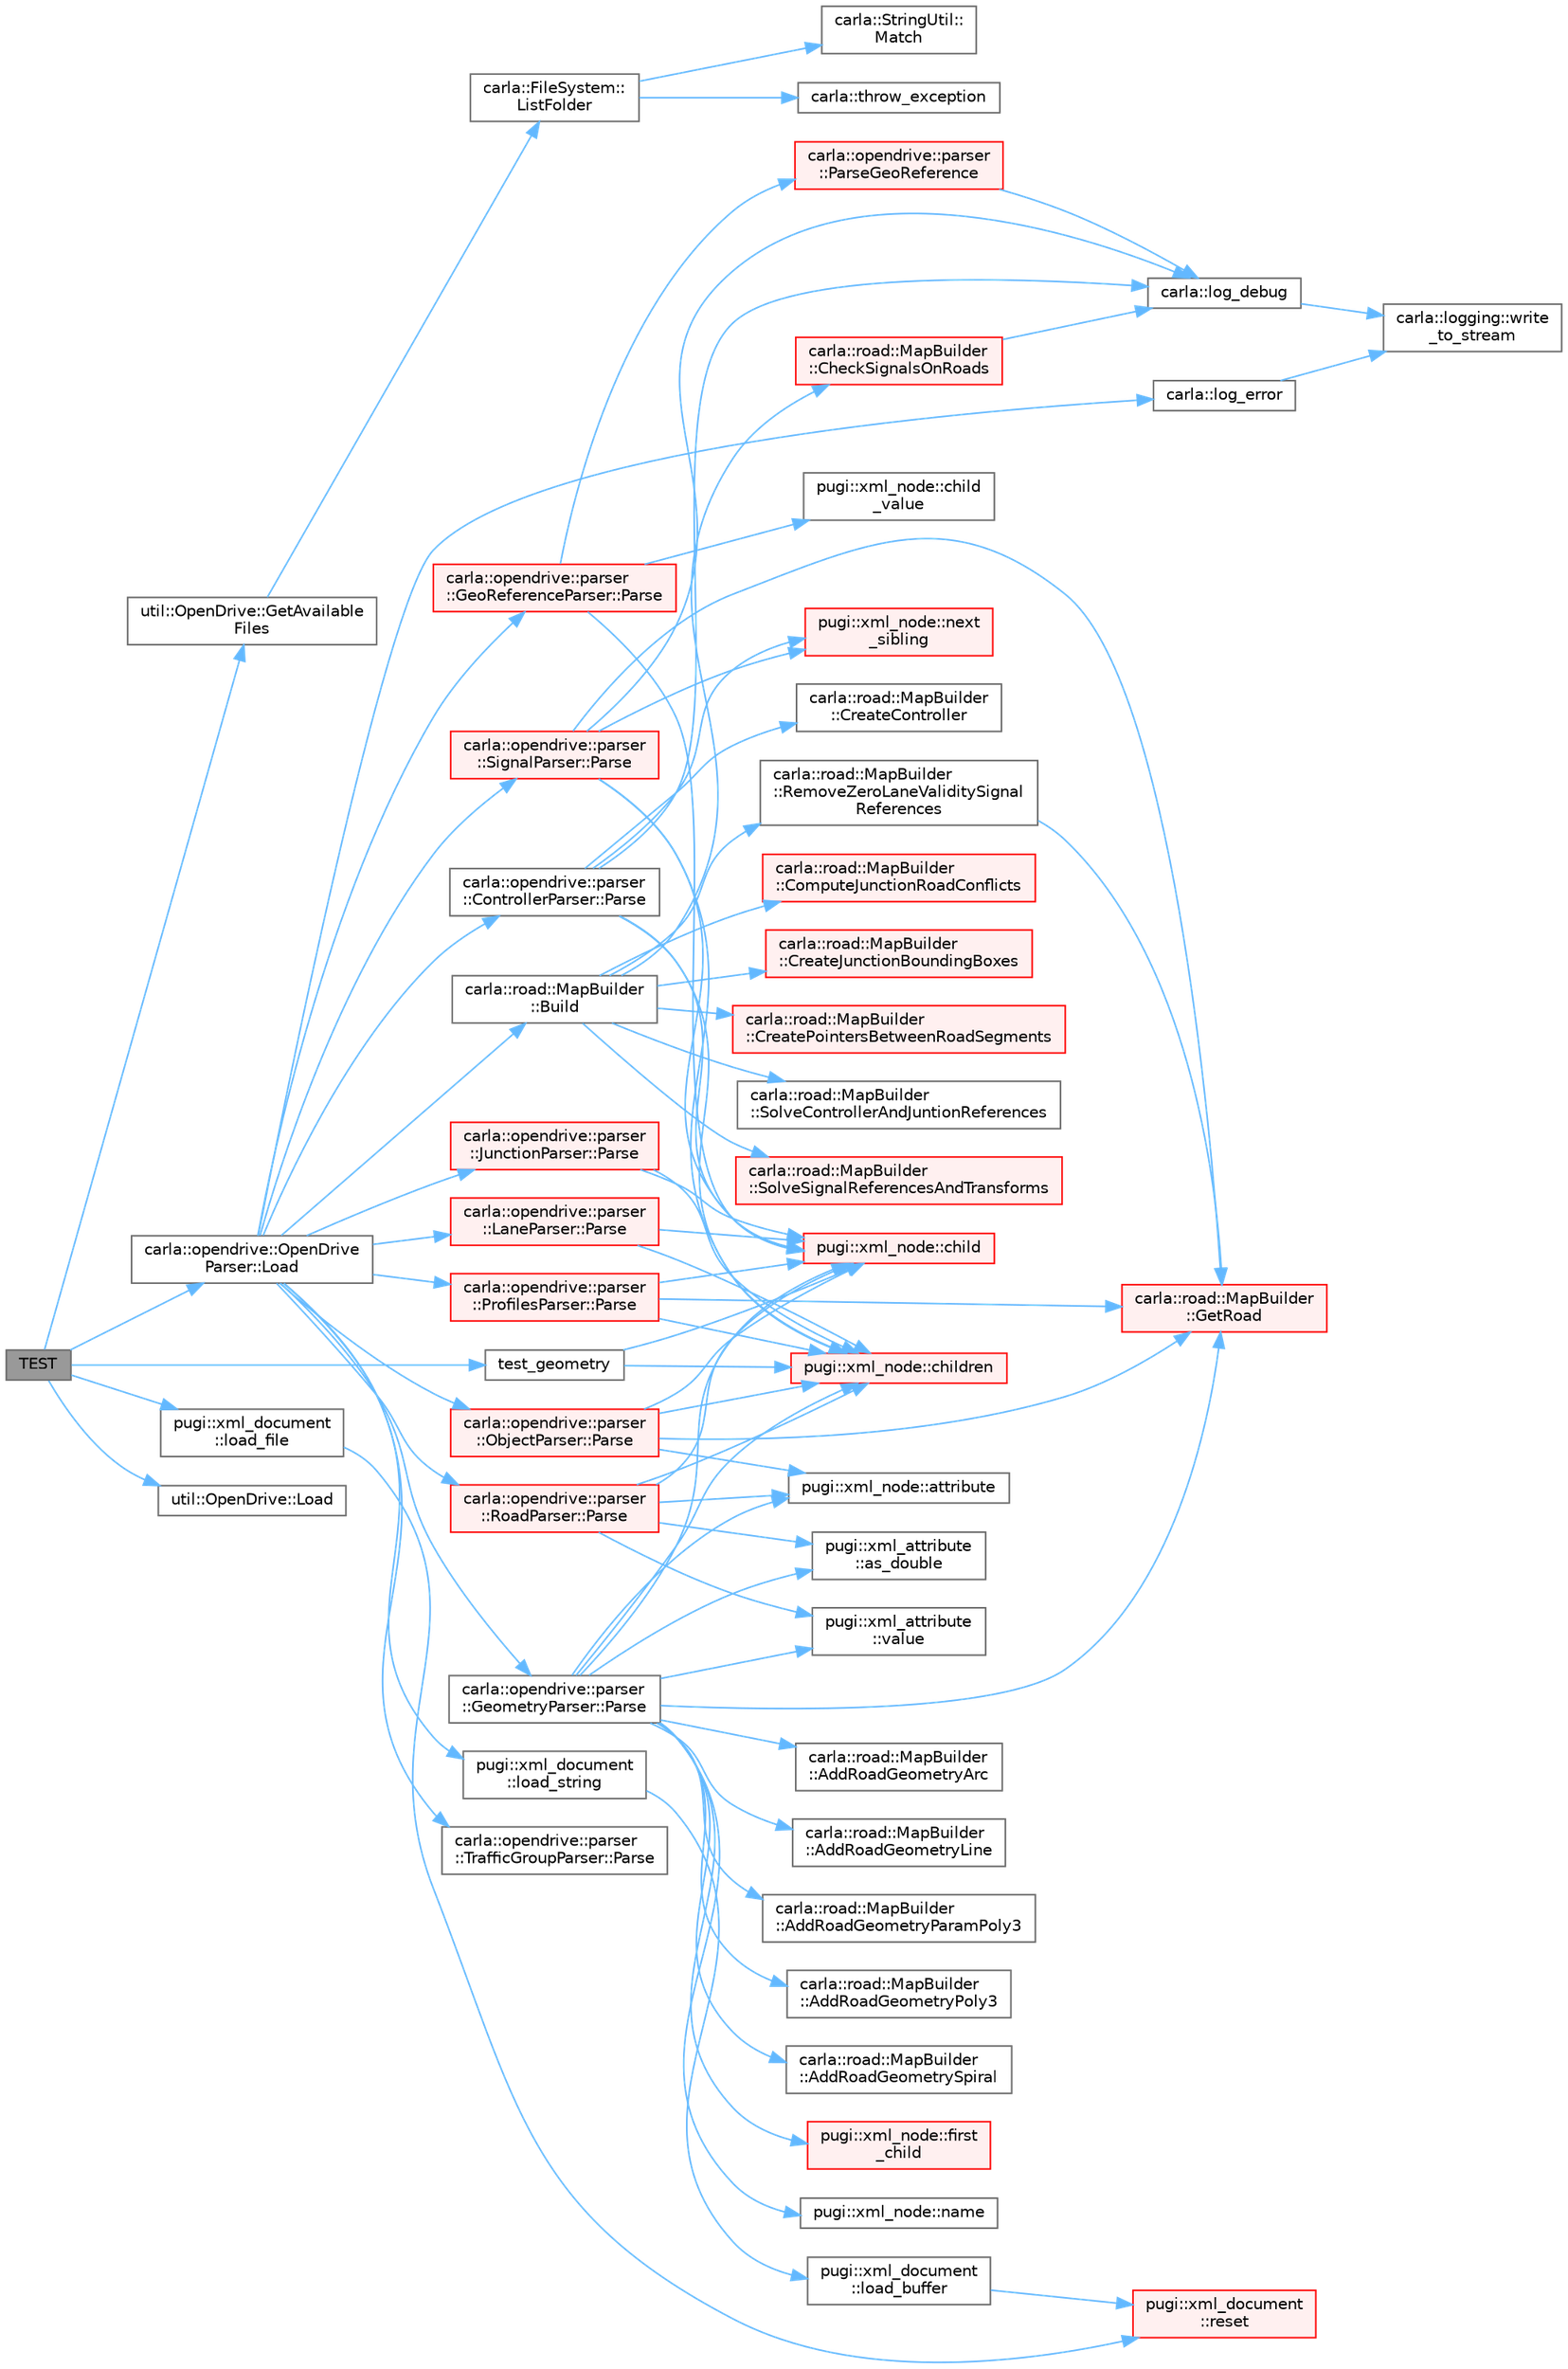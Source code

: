 digraph "TEST"
{
 // INTERACTIVE_SVG=YES
 // LATEX_PDF_SIZE
  bgcolor="transparent";
  edge [fontname=Helvetica,fontsize=10,labelfontname=Helvetica,labelfontsize=10];
  node [fontname=Helvetica,fontsize=10,shape=box,height=0.2,width=0.4];
  rankdir="LR";
  Node1 [id="Node000001",label="TEST",height=0.2,width=0.4,color="gray40", fillcolor="grey60", style="filled", fontcolor="black",tooltip=" "];
  Node1 -> Node2 [id="edge1_Node000001_Node000002",color="steelblue1",style="solid",tooltip=" "];
  Node2 [id="Node000002",label="util::OpenDrive::GetAvailable\lFiles",height=0.2,width=0.4,color="grey40", fillcolor="white", style="filled",URL="$d3/d3b/classutil_1_1OpenDrive.html#a00a9ef927695cc1efc94abc1dfe5ca0b",tooltip=" "];
  Node2 -> Node3 [id="edge2_Node000002_Node000003",color="steelblue1",style="solid",tooltip=" "];
  Node3 [id="Node000003",label="carla::FileSystem::\lListFolder",height=0.2,width=0.4,color="grey40", fillcolor="white", style="filled",URL="$d2/d21/classcarla_1_1FileSystem.html#a0c350a74f452877560a7ac63c37a7b94",tooltip="List (not recursively) regular files at folder_path matching wildcard_pattern."];
  Node3 -> Node4 [id="edge3_Node000003_Node000004",color="steelblue1",style="solid",tooltip=" "];
  Node4 [id="Node000004",label="carla::StringUtil::\lMatch",height=0.2,width=0.4,color="grey40", fillcolor="white", style="filled",URL="$de/d93/classcarla_1_1StringUtil.html#a42f81d32011bf4575fa71e593596b1f3",tooltip="Match str with the Unix shell-style wildcard_pattern."];
  Node3 -> Node5 [id="edge4_Node000003_Node000005",color="steelblue1",style="solid",tooltip=" "];
  Node5 [id="Node000005",label="carla::throw_exception",height=0.2,width=0.4,color="grey40", fillcolor="white", style="filled",URL="$d9/d36/namespacecarla.html#a23602ab663165210a7757d6108f6b3cd",tooltip=" "];
  Node1 -> Node6 [id="edge5_Node000001_Node000006",color="steelblue1",style="solid",tooltip=" "];
  Node6 [id="Node000006",label="carla::opendrive::OpenDrive\lParser::Load",height=0.2,width=0.4,color="grey40", fillcolor="white", style="filled",URL="$de/d5a/classcarla_1_1opendrive_1_1OpenDriveParser.html#a599fd6174f30aaee59590c16503afd8a",tooltip=" "];
  Node6 -> Node7 [id="edge6_Node000006_Node000007",color="steelblue1",style="solid",tooltip=" "];
  Node7 [id="Node000007",label="carla::road::MapBuilder\l::Build",height=0.2,width=0.4,color="grey40", fillcolor="white", style="filled",URL="$de/d16/classcarla_1_1road_1_1MapBuilder.html#a7b0bb12125e15fd246924aee12327e7e",tooltip=" "];
  Node7 -> Node8 [id="edge7_Node000007_Node000008",color="steelblue1",style="solid",tooltip=" "];
  Node8 [id="Node000008",label="carla::road::MapBuilder\l::CheckSignalsOnRoads",height=0.2,width=0.4,color="red", fillcolor="#FFF0F0", style="filled",URL="$de/d16/classcarla_1_1road_1_1MapBuilder.html#af3773de062a9e9aec4310f024f19ba28",tooltip="Checks signals overlapping driving lanes and emits a warning"];
  Node8 -> Node55 [id="edge8_Node000008_Node000055",color="steelblue1",style="solid",tooltip=" "];
  Node55 [id="Node000055",label="carla::log_debug",height=0.2,width=0.4,color="grey40", fillcolor="white", style="filled",URL="$d9/d36/namespacecarla.html#afb6ca911605d1ec35bdf563de2814dba",tooltip=" "];
  Node55 -> Node56 [id="edge9_Node000055_Node000056",color="steelblue1",style="solid",tooltip=" "];
  Node56 [id="Node000056",label="carla::logging::write\l_to_stream",height=0.2,width=0.4,color="grey40", fillcolor="white", style="filled",URL="$d2/d8c/namespacecarla_1_1logging.html#a4193666236852fb6a6977299a31445d8",tooltip=" "];
  Node7 -> Node57 [id="edge10_Node000007_Node000057",color="steelblue1",style="solid",tooltip=" "];
  Node57 [id="Node000057",label="carla::road::MapBuilder\l::ComputeJunctionRoadConflicts",height=0.2,width=0.4,color="red", fillcolor="#FFF0F0", style="filled",URL="$de/d16/classcarla_1_1road_1_1MapBuilder.html#a681b6b968d9fc6a9477dca966ec3e09e",tooltip="Compute the conflicts of the roads (intersecting roads)"];
  Node7 -> Node65 [id="edge11_Node000007_Node000065",color="steelblue1",style="solid",tooltip=" "];
  Node65 [id="Node000065",label="carla::road::MapBuilder\l::CreateJunctionBoundingBoxes",height=0.2,width=0.4,color="red", fillcolor="#FFF0F0", style="filled",URL="$de/d16/classcarla_1_1road_1_1MapBuilder.html#ab0d9fe008defb1501769cf62f8cadf14",tooltip="Create the bounding boxes of each junction"];
  Node7 -> Node75 [id="edge12_Node000007_Node000075",color="steelblue1",style="solid",tooltip=" "];
  Node75 [id="Node000075",label="carla::road::MapBuilder\l::CreatePointersBetweenRoadSegments",height=0.2,width=0.4,color="red", fillcolor="#FFF0F0", style="filled",URL="$de/d16/classcarla_1_1road_1_1MapBuilder.html#ae3f4192b6f1b0737a5d12923fc8da239",tooltip="Create the pointers between RoadSegments based on the ids."];
  Node7 -> Node89 [id="edge13_Node000007_Node000089",color="steelblue1",style="solid",tooltip=" "];
  Node89 [id="Node000089",label="carla::road::MapBuilder\l::RemoveZeroLaneValiditySignal\lReferences",height=0.2,width=0.4,color="grey40", fillcolor="white", style="filled",URL="$de/d16/classcarla_1_1road_1_1MapBuilder.html#aa01b79061fa5fc167617bc32272a2bb7",tooltip="Removes signal references with lane validity equal to [0,0] as they have no effect on any road"];
  Node89 -> Node90 [id="edge14_Node000089_Node000090",color="steelblue1",style="solid",tooltip=" "];
  Node90 [id="Node000090",label="carla::road::MapBuilder\l::GetRoad",height=0.2,width=0.4,color="red", fillcolor="#FFF0F0", style="filled",URL="$de/d16/classcarla_1_1road_1_1MapBuilder.html#ae78c5880d7bd9edde4764d054037164d",tooltip=" "];
  Node7 -> Node91 [id="edge15_Node000007_Node000091",color="steelblue1",style="solid",tooltip=" "];
  Node91 [id="Node000091",label="carla::road::MapBuilder\l::SolveControllerAndJuntionReferences",height=0.2,width=0.4,color="grey40", fillcolor="white", style="filled",URL="$de/d16/classcarla_1_1road_1_1MapBuilder.html#a76406231d5de92bdeda1b869d0da7eab",tooltip="Solve the references between Controllers and Juntions"];
  Node7 -> Node92 [id="edge16_Node000007_Node000092",color="steelblue1",style="solid",tooltip=" "];
  Node92 [id="Node000092",label="carla::road::MapBuilder\l::SolveSignalReferencesAndTransforms",height=0.2,width=0.4,color="red", fillcolor="#FFF0F0", style="filled",URL="$de/d16/classcarla_1_1road_1_1MapBuilder.html#ae08e6f0bdd3b6efe2e30ca19effd3a97",tooltip="Solves the signal references in the road"];
  Node6 -> Node102 [id="edge17_Node000006_Node000102",color="steelblue1",style="solid",tooltip=" "];
  Node102 [id="Node000102",label="pugi::xml_document\l::load_string",height=0.2,width=0.4,color="grey40", fillcolor="white", style="filled",URL="$d8/d8d/classpugi_1_1xml__document.html#a706a276ee3d5010f2bb8c7eacb75a891",tooltip=" "];
  Node102 -> Node103 [id="edge18_Node000102_Node000103",color="steelblue1",style="solid",tooltip=" "];
  Node103 [id="Node000103",label="pugi::xml_document\l::load_buffer",height=0.2,width=0.4,color="grey40", fillcolor="white", style="filled",URL="$d8/d8d/classpugi_1_1xml__document.html#ab29840790e26b2166a395c63a2b2d9bd",tooltip=" "];
  Node103 -> Node104 [id="edge19_Node000103_Node000104",color="steelblue1",style="solid",tooltip=" "];
  Node104 [id="Node000104",label="pugi::xml_document\l::reset",height=0.2,width=0.4,color="red", fillcolor="#FFF0F0", style="filled",URL="$d8/d8d/classpugi_1_1xml__document.html#acf2b9daf1d12e12048796118b7a7685d",tooltip=" "];
  Node6 -> Node107 [id="edge20_Node000006_Node000107",color="steelblue1",style="solid",tooltip=" "];
  Node107 [id="Node000107",label="carla::log_error",height=0.2,width=0.4,color="grey40", fillcolor="white", style="filled",URL="$d9/d36/namespacecarla.html#a7673dfc76e17f5856b798de6d0384b56",tooltip=" "];
  Node107 -> Node56 [id="edge21_Node000107_Node000056",color="steelblue1",style="solid",tooltip=" "];
  Node6 -> Node108 [id="edge22_Node000006_Node000108",color="steelblue1",style="solid",tooltip=" "];
  Node108 [id="Node000108",label="carla::opendrive::parser\l::ControllerParser::Parse",height=0.2,width=0.4,color="grey40", fillcolor="white", style="filled",URL="$df/dbe/classcarla_1_1opendrive_1_1parser_1_1ControllerParser.html#ad8c8dafcbbfac40ca1fd43ca6ef70412",tooltip=" "];
  Node108 -> Node109 [id="edge23_Node000108_Node000109",color="steelblue1",style="solid",tooltip=" "];
  Node109 [id="Node000109",label="pugi::xml_node::child",height=0.2,width=0.4,color="red", fillcolor="#FFF0F0", style="filled",URL="$db/d65/classpugi_1_1xml__node.html#a1e23e9720c90ef764197f1e0c71aa287",tooltip=" "];
  Node108 -> Node111 [id="edge24_Node000108_Node000111",color="steelblue1",style="solid",tooltip=" "];
  Node111 [id="Node000111",label="pugi::xml_node::children",height=0.2,width=0.4,color="red", fillcolor="#FFF0F0", style="filled",URL="$db/d65/classpugi_1_1xml__node.html#a3dd84eaeb958e8262f3edb7bda013101",tooltip=" "];
  Node108 -> Node114 [id="edge25_Node000108_Node000114",color="steelblue1",style="solid",tooltip=" "];
  Node114 [id="Node000114",label="carla::road::MapBuilder\l::CreateController",height=0.2,width=0.4,color="grey40", fillcolor="white", style="filled",URL="$de/d16/classcarla_1_1road_1_1MapBuilder.html#a1431466dd1dff00318a1de6ee3fa2e6f",tooltip=" "];
  Node108 -> Node55 [id="edge26_Node000108_Node000055",color="steelblue1",style="solid",tooltip=" "];
  Node108 -> Node115 [id="edge27_Node000108_Node000115",color="steelblue1",style="solid",tooltip=" "];
  Node115 [id="Node000115",label="pugi::xml_node::next\l_sibling",height=0.2,width=0.4,color="red", fillcolor="#FFF0F0", style="filled",URL="$db/d65/classpugi_1_1xml__node.html#a41ea1bf7356f01d9fa8fe6b168f638ca",tooltip=" "];
  Node6 -> Node116 [id="edge28_Node000006_Node000116",color="steelblue1",style="solid",tooltip=" "];
  Node116 [id="Node000116",label="carla::opendrive::parser\l::GeometryParser::Parse",height=0.2,width=0.4,color="grey40", fillcolor="white", style="filled",URL="$d6/d8f/classcarla_1_1opendrive_1_1parser_1_1GeometryParser.html#a28543d57f8d9234660d95cbb29e7ea2a",tooltip=" "];
  Node116 -> Node117 [id="edge29_Node000116_Node000117",color="steelblue1",style="solid",tooltip=" "];
  Node117 [id="Node000117",label="carla::road::MapBuilder\l::AddRoadGeometryArc",height=0.2,width=0.4,color="grey40", fillcolor="white", style="filled",URL="$de/d16/classcarla_1_1road_1_1MapBuilder.html#a082a04a1e6e5f896b5acf13c075c3fba",tooltip=" "];
  Node116 -> Node118 [id="edge30_Node000116_Node000118",color="steelblue1",style="solid",tooltip=" "];
  Node118 [id="Node000118",label="carla::road::MapBuilder\l::AddRoadGeometryLine",height=0.2,width=0.4,color="grey40", fillcolor="white", style="filled",URL="$de/d16/classcarla_1_1road_1_1MapBuilder.html#af6ed1543d744e5674f4421f8278991ba",tooltip=" "];
  Node116 -> Node119 [id="edge31_Node000116_Node000119",color="steelblue1",style="solid",tooltip=" "];
  Node119 [id="Node000119",label="carla::road::MapBuilder\l::AddRoadGeometryParamPoly3",height=0.2,width=0.4,color="grey40", fillcolor="white", style="filled",URL="$de/d16/classcarla_1_1road_1_1MapBuilder.html#a9ab60d9b8784f35b90893fbc32f703d2",tooltip=" "];
  Node116 -> Node120 [id="edge32_Node000116_Node000120",color="steelblue1",style="solid",tooltip=" "];
  Node120 [id="Node000120",label="carla::road::MapBuilder\l::AddRoadGeometryPoly3",height=0.2,width=0.4,color="grey40", fillcolor="white", style="filled",URL="$de/d16/classcarla_1_1road_1_1MapBuilder.html#ac11b2606c1d84fb1a606aba760cf93e6",tooltip=" "];
  Node116 -> Node121 [id="edge33_Node000116_Node000121",color="steelblue1",style="solid",tooltip=" "];
  Node121 [id="Node000121",label="carla::road::MapBuilder\l::AddRoadGeometrySpiral",height=0.2,width=0.4,color="grey40", fillcolor="white", style="filled",URL="$de/d16/classcarla_1_1road_1_1MapBuilder.html#af435a180c70620b9d7ddc9f3f921356b",tooltip=" "];
  Node116 -> Node122 [id="edge34_Node000116_Node000122",color="steelblue1",style="solid",tooltip=" "];
  Node122 [id="Node000122",label="pugi::xml_attribute\l::as_double",height=0.2,width=0.4,color="grey40", fillcolor="white", style="filled",URL="$de/d7c/classpugi_1_1xml__attribute.html#ad419c797deda65f8369bfcdebb82ef46",tooltip=" "];
  Node116 -> Node123 [id="edge35_Node000116_Node000123",color="steelblue1",style="solid",tooltip=" "];
  Node123 [id="Node000123",label="pugi::xml_node::attribute",height=0.2,width=0.4,color="grey40", fillcolor="white", style="filled",URL="$db/d65/classpugi_1_1xml__node.html#ac0234bad0db50690f5bc97d0788303ad",tooltip=" "];
  Node116 -> Node109 [id="edge36_Node000116_Node000109",color="steelblue1",style="solid",tooltip=" "];
  Node116 -> Node111 [id="edge37_Node000116_Node000111",color="steelblue1",style="solid",tooltip=" "];
  Node116 -> Node124 [id="edge38_Node000116_Node000124",color="steelblue1",style="solid",tooltip=" "];
  Node124 [id="Node000124",label="pugi::xml_node::first\l_child",height=0.2,width=0.4,color="red", fillcolor="#FFF0F0", style="filled",URL="$db/d65/classpugi_1_1xml__node.html#a2ef913095d09fb9828465a796fc93b04",tooltip=" "];
  Node116 -> Node90 [id="edge39_Node000116_Node000090",color="steelblue1",style="solid",tooltip=" "];
  Node116 -> Node125 [id="edge40_Node000116_Node000125",color="steelblue1",style="solid",tooltip=" "];
  Node125 [id="Node000125",label="pugi::xml_node::name",height=0.2,width=0.4,color="grey40", fillcolor="white", style="filled",URL="$db/d65/classpugi_1_1xml__node.html#ac07ca987449e720eab11434427810fb2",tooltip=" "];
  Node116 -> Node126 [id="edge41_Node000116_Node000126",color="steelblue1",style="solid",tooltip=" "];
  Node126 [id="Node000126",label="pugi::xml_attribute\l::value",height=0.2,width=0.4,color="grey40", fillcolor="white", style="filled",URL="$de/d7c/classpugi_1_1xml__attribute.html#affe352ea96e4e82e52bb8a8313c3def0",tooltip=" "];
  Node6 -> Node127 [id="edge42_Node000006_Node000127",color="steelblue1",style="solid",tooltip=" "];
  Node127 [id="Node000127",label="carla::opendrive::parser\l::GeoReferenceParser::Parse",height=0.2,width=0.4,color="red", fillcolor="#FFF0F0", style="filled",URL="$d1/dae/classcarla_1_1opendrive_1_1parser_1_1GeoReferenceParser.html#abbd0edc0b3507042c5a0af753473192b",tooltip=" "];
  Node127 -> Node109 [id="edge43_Node000127_Node000109",color="steelblue1",style="solid",tooltip=" "];
  Node127 -> Node128 [id="edge44_Node000127_Node000128",color="steelblue1",style="solid",tooltip=" "];
  Node128 [id="Node000128",label="pugi::xml_node::child\l_value",height=0.2,width=0.4,color="grey40", fillcolor="white", style="filled",URL="$db/d65/classpugi_1_1xml__node.html#a9c2581317b217e618f682c74a9154f0d",tooltip=" "];
  Node127 -> Node129 [id="edge45_Node000127_Node000129",color="steelblue1",style="solid",tooltip=" "];
  Node129 [id="Node000129",label="carla::opendrive::parser\l::ParseGeoReference",height=0.2,width=0.4,color="red", fillcolor="#FFF0F0", style="filled",URL="$db/dd5/namespacecarla_1_1opendrive_1_1parser.html#a8dad6b9e5e958cdeca4463f6c94d6c24",tooltip=" "];
  Node129 -> Node55 [id="edge46_Node000129_Node000055",color="steelblue1",style="solid",tooltip=" "];
  Node6 -> Node142 [id="edge47_Node000006_Node000142",color="steelblue1",style="solid",tooltip=" "];
  Node142 [id="Node000142",label="carla::opendrive::parser\l::JunctionParser::Parse",height=0.2,width=0.4,color="red", fillcolor="#FFF0F0", style="filled",URL="$d3/d54/classcarla_1_1opendrive_1_1parser_1_1JunctionParser.html#a06739ef56781f9e25211ab5ca3ee9357",tooltip=" "];
  Node142 -> Node109 [id="edge48_Node000142_Node000109",color="steelblue1",style="solid",tooltip=" "];
  Node142 -> Node111 [id="edge49_Node000142_Node000111",color="steelblue1",style="solid",tooltip=" "];
  Node6 -> Node149 [id="edge50_Node000006_Node000149",color="steelblue1",style="solid",tooltip=" "];
  Node149 [id="Node000149",label="carla::opendrive::parser\l::LaneParser::Parse",height=0.2,width=0.4,color="red", fillcolor="#FFF0F0", style="filled",URL="$df/d2f/classcarla_1_1opendrive_1_1parser_1_1LaneParser.html#a941e9b363786a64eb59479b046a9e501",tooltip=" "];
  Node149 -> Node109 [id="edge51_Node000149_Node000109",color="steelblue1",style="solid",tooltip=" "];
  Node149 -> Node111 [id="edge52_Node000149_Node000111",color="steelblue1",style="solid",tooltip=" "];
  Node6 -> Node164 [id="edge53_Node000006_Node000164",color="steelblue1",style="solid",tooltip=" "];
  Node164 [id="Node000164",label="carla::opendrive::parser\l::ObjectParser::Parse",height=0.2,width=0.4,color="red", fillcolor="#FFF0F0", style="filled",URL="$d3/df6/classcarla_1_1opendrive_1_1parser_1_1ObjectParser.html#ae273ad3cc015c32d8f1a91b405fed709",tooltip=" "];
  Node164 -> Node123 [id="edge54_Node000164_Node000123",color="steelblue1",style="solid",tooltip=" "];
  Node164 -> Node109 [id="edge55_Node000164_Node000109",color="steelblue1",style="solid",tooltip=" "];
  Node164 -> Node111 [id="edge56_Node000164_Node000111",color="steelblue1",style="solid",tooltip=" "];
  Node164 -> Node90 [id="edge57_Node000164_Node000090",color="steelblue1",style="solid",tooltip=" "];
  Node6 -> Node170 [id="edge58_Node000006_Node000170",color="steelblue1",style="solid",tooltip=" "];
  Node170 [id="Node000170",label="carla::opendrive::parser\l::ProfilesParser::Parse",height=0.2,width=0.4,color="red", fillcolor="#FFF0F0", style="filled",URL="$db/de4/classcarla_1_1opendrive_1_1parser_1_1ProfilesParser.html#a55f58629cedd4804c79bf31cea68627e",tooltip=" "];
  Node170 -> Node109 [id="edge59_Node000170_Node000109",color="steelblue1",style="solid",tooltip=" "];
  Node170 -> Node111 [id="edge60_Node000170_Node000111",color="steelblue1",style="solid",tooltip=" "];
  Node170 -> Node90 [id="edge61_Node000170_Node000090",color="steelblue1",style="solid",tooltip=" "];
  Node6 -> Node172 [id="edge62_Node000006_Node000172",color="steelblue1",style="solid",tooltip=" "];
  Node172 [id="Node000172",label="carla::opendrive::parser\l::RoadParser::Parse",height=0.2,width=0.4,color="red", fillcolor="#FFF0F0", style="filled",URL="$df/d67/classcarla_1_1opendrive_1_1parser_1_1RoadParser.html#acda6f347c0f6db06c24144b491bae905",tooltip=" "];
  Node172 -> Node122 [id="edge63_Node000172_Node000122",color="steelblue1",style="solid",tooltip=" "];
  Node172 -> Node123 [id="edge64_Node000172_Node000123",color="steelblue1",style="solid",tooltip=" "];
  Node172 -> Node109 [id="edge65_Node000172_Node000109",color="steelblue1",style="solid",tooltip=" "];
  Node172 -> Node111 [id="edge66_Node000172_Node000111",color="steelblue1",style="solid",tooltip=" "];
  Node172 -> Node126 [id="edge67_Node000172_Node000126",color="steelblue1",style="solid",tooltip=" "];
  Node6 -> Node181 [id="edge68_Node000006_Node000181",color="steelblue1",style="solid",tooltip=" "];
  Node181 [id="Node000181",label="carla::opendrive::parser\l::SignalParser::Parse",height=0.2,width=0.4,color="red", fillcolor="#FFF0F0", style="filled",URL="$dd/d61/classcarla_1_1opendrive_1_1parser_1_1SignalParser.html#a715780b50d4cd22256482e1d1dd590ef",tooltip=" "];
  Node181 -> Node109 [id="edge69_Node000181_Node000109",color="steelblue1",style="solid",tooltip=" "];
  Node181 -> Node111 [id="edge70_Node000181_Node000111",color="steelblue1",style="solid",tooltip=" "];
  Node181 -> Node90 [id="edge71_Node000181_Node000090",color="steelblue1",style="solid",tooltip=" "];
  Node181 -> Node55 [id="edge72_Node000181_Node000055",color="steelblue1",style="solid",tooltip=" "];
  Node181 -> Node115 [id="edge73_Node000181_Node000115",color="steelblue1",style="solid",tooltip=" "];
  Node6 -> Node185 [id="edge74_Node000006_Node000185",color="steelblue1",style="solid",tooltip=" "];
  Node185 [id="Node000185",label="carla::opendrive::parser\l::TrafficGroupParser::Parse",height=0.2,width=0.4,color="grey40", fillcolor="white", style="filled",URL="$d8/d46/classcarla_1_1opendrive_1_1parser_1_1TrafficGroupParser.html#a1f8040a6a96040f4be70a7c498ac4368",tooltip=" "];
  Node1 -> Node186 [id="edge75_Node000001_Node000186",color="steelblue1",style="solid",tooltip=" "];
  Node186 [id="Node000186",label="util::OpenDrive::Load",height=0.2,width=0.4,color="grey40", fillcolor="white", style="filled",URL="$d3/d3b/classutil_1_1OpenDrive.html#a4fa5874eeb80d7730be44f2a1381b7b6",tooltip=" "];
  Node1 -> Node187 [id="edge76_Node000001_Node000187",color="steelblue1",style="solid",tooltip=" "];
  Node187 [id="Node000187",label="pugi::xml_document\l::load_file",height=0.2,width=0.4,color="grey40", fillcolor="white", style="filled",URL="$d8/d8d/classpugi_1_1xml__document.html#aad350209a4a91589fbd7e8cdaf79e010",tooltip=" "];
  Node187 -> Node104 [id="edge77_Node000187_Node000104",color="steelblue1",style="solid",tooltip=" "];
  Node1 -> Node188 [id="edge78_Node000001_Node000188",color="steelblue1",style="solid",tooltip=" "];
  Node188 [id="Node000188",label="test_geometry",height=0.2,width=0.4,color="grey40", fillcolor="white", style="filled",URL="$d1/dc0/test__opendrive_8cpp.html#ae91ed9ba514e82a6468209f5a81f219b",tooltip=" "];
  Node188 -> Node109 [id="edge79_Node000188_Node000109",color="steelblue1",style="solid",tooltip=" "];
  Node188 -> Node111 [id="edge80_Node000188_Node000111",color="steelblue1",style="solid",tooltip=" "];
}
